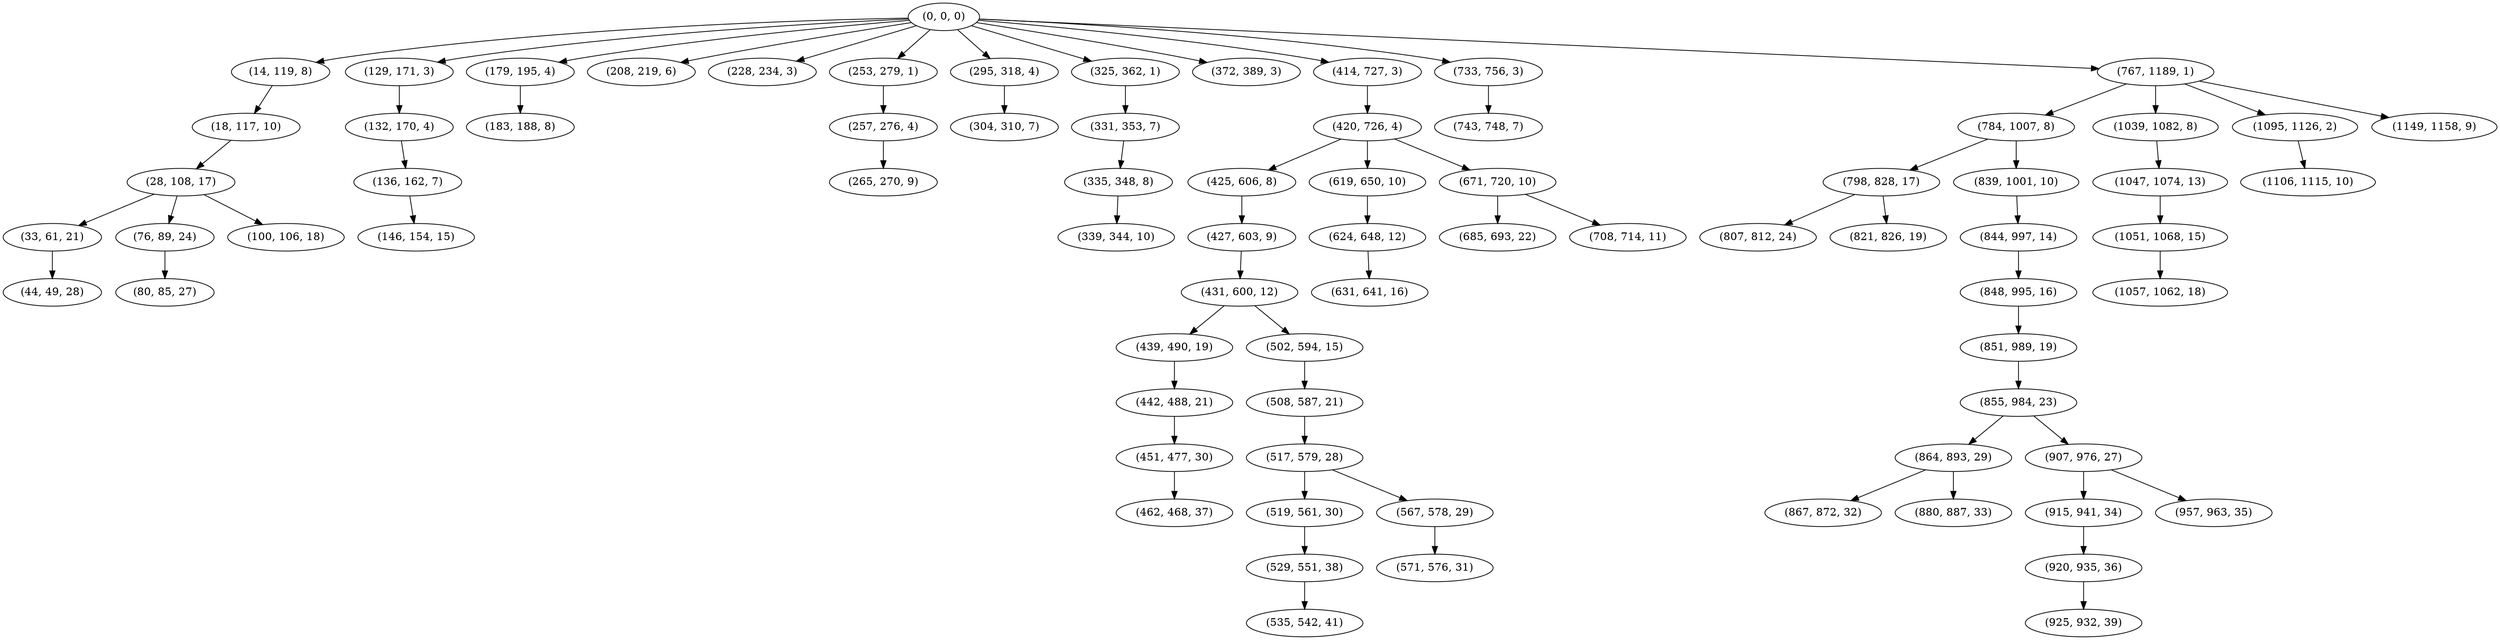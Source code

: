 digraph tree {
    "(0, 0, 0)";
    "(14, 119, 8)";
    "(18, 117, 10)";
    "(28, 108, 17)";
    "(33, 61, 21)";
    "(44, 49, 28)";
    "(76, 89, 24)";
    "(80, 85, 27)";
    "(100, 106, 18)";
    "(129, 171, 3)";
    "(132, 170, 4)";
    "(136, 162, 7)";
    "(146, 154, 15)";
    "(179, 195, 4)";
    "(183, 188, 8)";
    "(208, 219, 6)";
    "(228, 234, 3)";
    "(253, 279, 1)";
    "(257, 276, 4)";
    "(265, 270, 9)";
    "(295, 318, 4)";
    "(304, 310, 7)";
    "(325, 362, 1)";
    "(331, 353, 7)";
    "(335, 348, 8)";
    "(339, 344, 10)";
    "(372, 389, 3)";
    "(414, 727, 3)";
    "(420, 726, 4)";
    "(425, 606, 8)";
    "(427, 603, 9)";
    "(431, 600, 12)";
    "(439, 490, 19)";
    "(442, 488, 21)";
    "(451, 477, 30)";
    "(462, 468, 37)";
    "(502, 594, 15)";
    "(508, 587, 21)";
    "(517, 579, 28)";
    "(519, 561, 30)";
    "(529, 551, 38)";
    "(535, 542, 41)";
    "(567, 578, 29)";
    "(571, 576, 31)";
    "(619, 650, 10)";
    "(624, 648, 12)";
    "(631, 641, 16)";
    "(671, 720, 10)";
    "(685, 693, 22)";
    "(708, 714, 11)";
    "(733, 756, 3)";
    "(743, 748, 7)";
    "(767, 1189, 1)";
    "(784, 1007, 8)";
    "(798, 828, 17)";
    "(807, 812, 24)";
    "(821, 826, 19)";
    "(839, 1001, 10)";
    "(844, 997, 14)";
    "(848, 995, 16)";
    "(851, 989, 19)";
    "(855, 984, 23)";
    "(864, 893, 29)";
    "(867, 872, 32)";
    "(880, 887, 33)";
    "(907, 976, 27)";
    "(915, 941, 34)";
    "(920, 935, 36)";
    "(925, 932, 39)";
    "(957, 963, 35)";
    "(1039, 1082, 8)";
    "(1047, 1074, 13)";
    "(1051, 1068, 15)";
    "(1057, 1062, 18)";
    "(1095, 1126, 2)";
    "(1106, 1115, 10)";
    "(1149, 1158, 9)";
    "(0, 0, 0)" -> "(14, 119, 8)";
    "(0, 0, 0)" -> "(129, 171, 3)";
    "(0, 0, 0)" -> "(179, 195, 4)";
    "(0, 0, 0)" -> "(208, 219, 6)";
    "(0, 0, 0)" -> "(228, 234, 3)";
    "(0, 0, 0)" -> "(253, 279, 1)";
    "(0, 0, 0)" -> "(295, 318, 4)";
    "(0, 0, 0)" -> "(325, 362, 1)";
    "(0, 0, 0)" -> "(372, 389, 3)";
    "(0, 0, 0)" -> "(414, 727, 3)";
    "(0, 0, 0)" -> "(733, 756, 3)";
    "(0, 0, 0)" -> "(767, 1189, 1)";
    "(14, 119, 8)" -> "(18, 117, 10)";
    "(18, 117, 10)" -> "(28, 108, 17)";
    "(28, 108, 17)" -> "(33, 61, 21)";
    "(28, 108, 17)" -> "(76, 89, 24)";
    "(28, 108, 17)" -> "(100, 106, 18)";
    "(33, 61, 21)" -> "(44, 49, 28)";
    "(76, 89, 24)" -> "(80, 85, 27)";
    "(129, 171, 3)" -> "(132, 170, 4)";
    "(132, 170, 4)" -> "(136, 162, 7)";
    "(136, 162, 7)" -> "(146, 154, 15)";
    "(179, 195, 4)" -> "(183, 188, 8)";
    "(253, 279, 1)" -> "(257, 276, 4)";
    "(257, 276, 4)" -> "(265, 270, 9)";
    "(295, 318, 4)" -> "(304, 310, 7)";
    "(325, 362, 1)" -> "(331, 353, 7)";
    "(331, 353, 7)" -> "(335, 348, 8)";
    "(335, 348, 8)" -> "(339, 344, 10)";
    "(414, 727, 3)" -> "(420, 726, 4)";
    "(420, 726, 4)" -> "(425, 606, 8)";
    "(420, 726, 4)" -> "(619, 650, 10)";
    "(420, 726, 4)" -> "(671, 720, 10)";
    "(425, 606, 8)" -> "(427, 603, 9)";
    "(427, 603, 9)" -> "(431, 600, 12)";
    "(431, 600, 12)" -> "(439, 490, 19)";
    "(431, 600, 12)" -> "(502, 594, 15)";
    "(439, 490, 19)" -> "(442, 488, 21)";
    "(442, 488, 21)" -> "(451, 477, 30)";
    "(451, 477, 30)" -> "(462, 468, 37)";
    "(502, 594, 15)" -> "(508, 587, 21)";
    "(508, 587, 21)" -> "(517, 579, 28)";
    "(517, 579, 28)" -> "(519, 561, 30)";
    "(517, 579, 28)" -> "(567, 578, 29)";
    "(519, 561, 30)" -> "(529, 551, 38)";
    "(529, 551, 38)" -> "(535, 542, 41)";
    "(567, 578, 29)" -> "(571, 576, 31)";
    "(619, 650, 10)" -> "(624, 648, 12)";
    "(624, 648, 12)" -> "(631, 641, 16)";
    "(671, 720, 10)" -> "(685, 693, 22)";
    "(671, 720, 10)" -> "(708, 714, 11)";
    "(733, 756, 3)" -> "(743, 748, 7)";
    "(767, 1189, 1)" -> "(784, 1007, 8)";
    "(767, 1189, 1)" -> "(1039, 1082, 8)";
    "(767, 1189, 1)" -> "(1095, 1126, 2)";
    "(767, 1189, 1)" -> "(1149, 1158, 9)";
    "(784, 1007, 8)" -> "(798, 828, 17)";
    "(784, 1007, 8)" -> "(839, 1001, 10)";
    "(798, 828, 17)" -> "(807, 812, 24)";
    "(798, 828, 17)" -> "(821, 826, 19)";
    "(839, 1001, 10)" -> "(844, 997, 14)";
    "(844, 997, 14)" -> "(848, 995, 16)";
    "(848, 995, 16)" -> "(851, 989, 19)";
    "(851, 989, 19)" -> "(855, 984, 23)";
    "(855, 984, 23)" -> "(864, 893, 29)";
    "(855, 984, 23)" -> "(907, 976, 27)";
    "(864, 893, 29)" -> "(867, 872, 32)";
    "(864, 893, 29)" -> "(880, 887, 33)";
    "(907, 976, 27)" -> "(915, 941, 34)";
    "(907, 976, 27)" -> "(957, 963, 35)";
    "(915, 941, 34)" -> "(920, 935, 36)";
    "(920, 935, 36)" -> "(925, 932, 39)";
    "(1039, 1082, 8)" -> "(1047, 1074, 13)";
    "(1047, 1074, 13)" -> "(1051, 1068, 15)";
    "(1051, 1068, 15)" -> "(1057, 1062, 18)";
    "(1095, 1126, 2)" -> "(1106, 1115, 10)";
}
